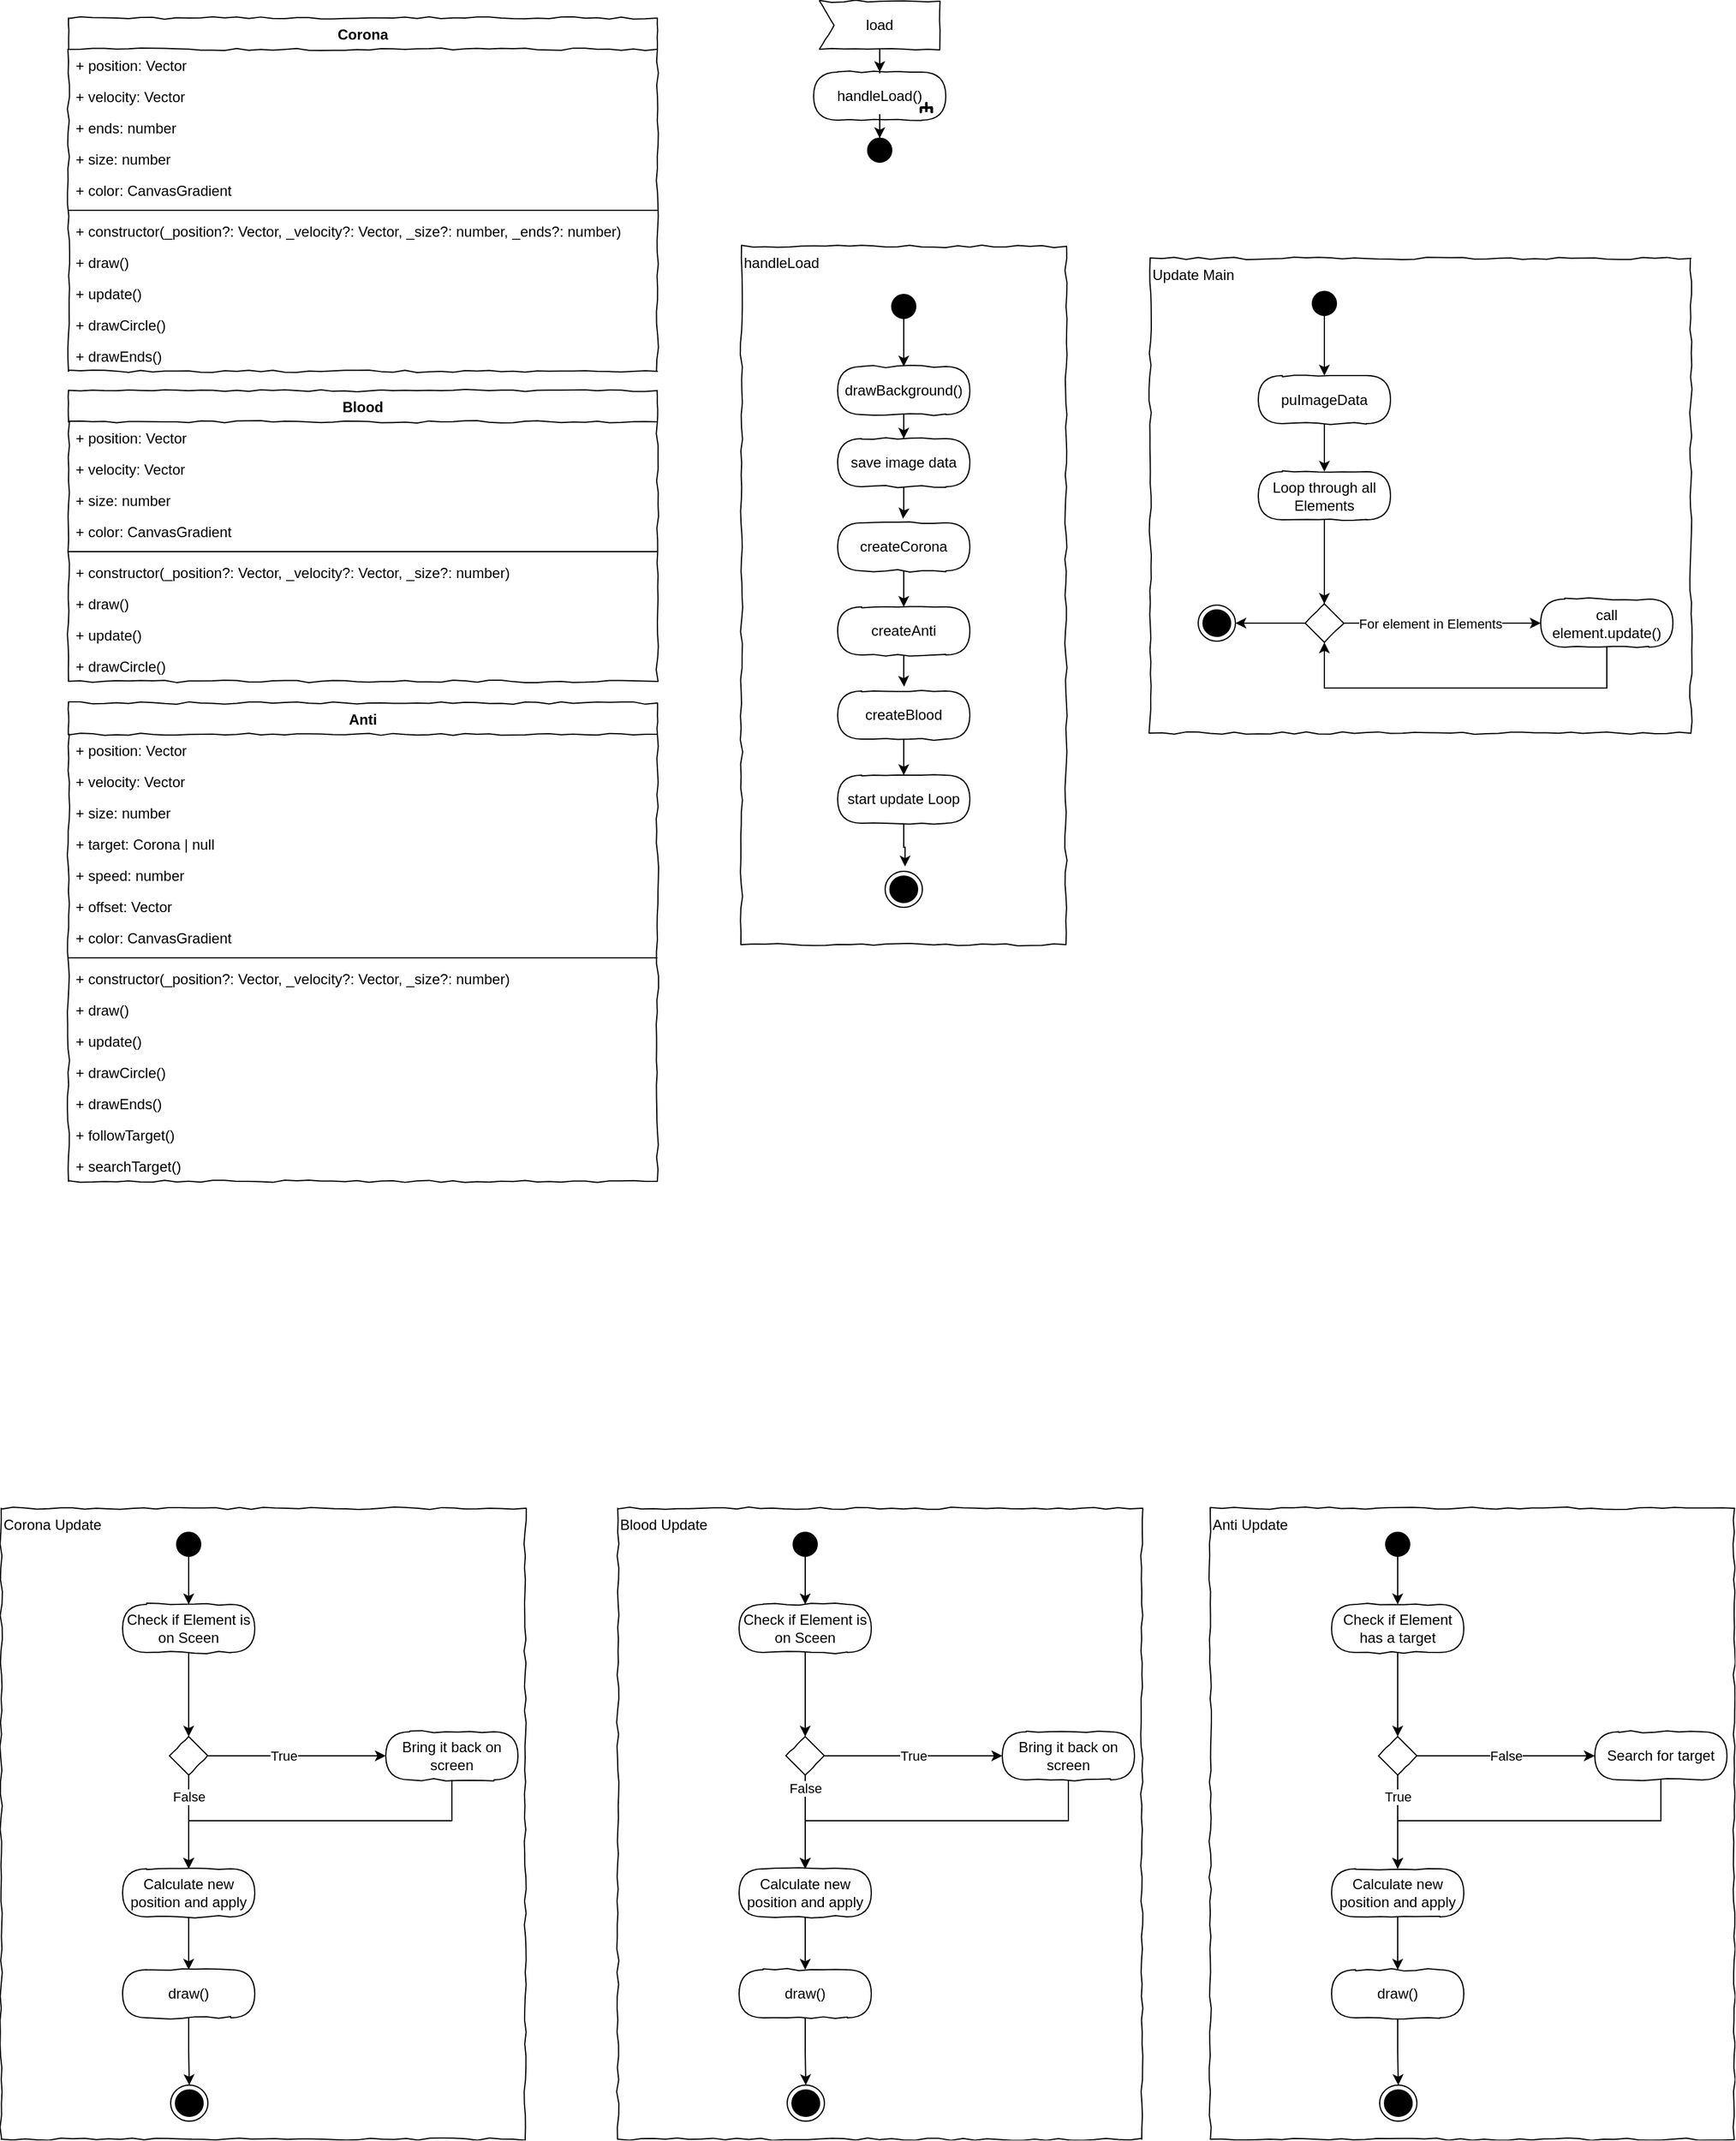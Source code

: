 <mxfile version="13.2.6" type="device"><diagram id="Jmqv2k_n5LGMrQ3V9BoK" name="Page-1"><mxGraphModel dx="981" dy="492" grid="1" gridSize="10" guides="1" tooltips="1" connect="1" arrows="1" fold="1" page="1" pageScale="1" pageWidth="827" pageHeight="1169" math="0" shadow="0"><root><mxCell id="0"/><mxCell id="1" parent="0"/><mxCell id="acN4KomLEDvHLI74Q-BZ-27" value="handleLoad()" style="rounded=1;whiteSpace=wrap;html=1;absoluteArcSize=1;arcSize=50;strokeWidth=1;shadow=0;comic=1;" vertex="1" parent="1"><mxGeometry x="770" y="135" width="110" height="40" as="geometry"/></mxCell><mxCell id="gX-Xz9uTPRqFgF2IuWRp-1" value="Corona" style="swimlane;fontStyle=1;align=center;verticalAlign=top;childLayout=stackLayout;horizontal=1;startSize=26;horizontalStack=0;resizeParent=1;resizeParentMax=0;resizeLast=0;collapsible=1;marginBottom=0;rounded=0;shadow=0;comic=1;strokeWidth=1;" parent="1" vertex="1"><mxGeometry x="150" y="90" width="490" height="294" as="geometry"><mxRectangle x="20" y="670" width="90" height="26" as="alternateBounds"/></mxGeometry></mxCell><mxCell id="gX-Xz9uTPRqFgF2IuWRp-6" value="+ position: Vector" style="text;strokeColor=none;fillColor=none;align=left;verticalAlign=top;spacingLeft=4;spacingRight=4;overflow=hidden;rotatable=0;points=[[0,0.5],[1,0.5]];portConstraint=eastwest;" parent="gX-Xz9uTPRqFgF2IuWRp-1" vertex="1"><mxGeometry y="26" width="490" height="26" as="geometry"/></mxCell><mxCell id="gX-Xz9uTPRqFgF2IuWRp-2" value="+ velocity: Vector" style="text;strokeColor=none;fillColor=none;align=left;verticalAlign=top;spacingLeft=4;spacingRight=4;overflow=hidden;rotatable=0;points=[[0,0.5],[1,0.5]];portConstraint=eastwest;" parent="gX-Xz9uTPRqFgF2IuWRp-1" vertex="1"><mxGeometry y="52" width="490" height="26" as="geometry"/></mxCell><mxCell id="gX-Xz9uTPRqFgF2IuWRp-5" value="+ ends: number" style="text;strokeColor=none;fillColor=none;align=left;verticalAlign=top;spacingLeft=4;spacingRight=4;overflow=hidden;rotatable=0;points=[[0,0.5],[1,0.5]];portConstraint=eastwest;" parent="gX-Xz9uTPRqFgF2IuWRp-1" vertex="1"><mxGeometry y="78" width="490" height="26" as="geometry"/></mxCell><mxCell id="gX-Xz9uTPRqFgF2IuWRp-4" value="+ size: number" style="text;strokeColor=none;fillColor=none;align=left;verticalAlign=top;spacingLeft=4;spacingRight=4;overflow=hidden;rotatable=0;points=[[0,0.5],[1,0.5]];portConstraint=eastwest;" parent="gX-Xz9uTPRqFgF2IuWRp-1" vertex="1"><mxGeometry y="104" width="490" height="26" as="geometry"/></mxCell><mxCell id="gX-Xz9uTPRqFgF2IuWRp-7" value="+ color: CanvasGradient" style="text;strokeColor=none;fillColor=none;align=left;verticalAlign=top;spacingLeft=4;spacingRight=4;overflow=hidden;rotatable=0;points=[[0,0.5],[1,0.5]];portConstraint=eastwest;" parent="gX-Xz9uTPRqFgF2IuWRp-1" vertex="1"><mxGeometry y="130" width="490" height="26" as="geometry"/></mxCell><mxCell id="gX-Xz9uTPRqFgF2IuWRp-3" value="" style="line;strokeWidth=1;fillColor=none;align=left;verticalAlign=middle;spacingTop=-1;spacingLeft=3;spacingRight=3;rotatable=0;labelPosition=right;points=[];portConstraint=eastwest;" parent="gX-Xz9uTPRqFgF2IuWRp-1" vertex="1"><mxGeometry y="156" width="490" height="8" as="geometry"/></mxCell><mxCell id="gX-Xz9uTPRqFgF2IuWRp-8" value="+ constructor(_position?: Vector, _velocity?: Vector, _size?: number, _ends?: number)" style="text;strokeColor=none;fillColor=none;align=left;verticalAlign=top;spacingLeft=4;spacingRight=4;overflow=hidden;rotatable=0;points=[[0,0.5],[1,0.5]];portConstraint=eastwest;" parent="gX-Xz9uTPRqFgF2IuWRp-1" vertex="1"><mxGeometry y="164" width="490" height="26" as="geometry"/></mxCell><mxCell id="gX-Xz9uTPRqFgF2IuWRp-9" value="+ draw()" style="text;strokeColor=none;fillColor=none;align=left;verticalAlign=top;spacingLeft=4;spacingRight=4;overflow=hidden;rotatable=0;points=[[0,0.5],[1,0.5]];portConstraint=eastwest;" parent="gX-Xz9uTPRqFgF2IuWRp-1" vertex="1"><mxGeometry y="190" width="490" height="26" as="geometry"/></mxCell><mxCell id="gX-Xz9uTPRqFgF2IuWRp-10" value="+ update()" style="text;strokeColor=none;fillColor=none;align=left;verticalAlign=top;spacingLeft=4;spacingRight=4;overflow=hidden;rotatable=0;points=[[0,0.5],[1,0.5]];portConstraint=eastwest;" parent="gX-Xz9uTPRqFgF2IuWRp-1" vertex="1"><mxGeometry y="216" width="490" height="26" as="geometry"/></mxCell><mxCell id="gX-Xz9uTPRqFgF2IuWRp-11" value="+ drawCircle()" style="text;strokeColor=none;fillColor=none;align=left;verticalAlign=top;spacingLeft=4;spacingRight=4;overflow=hidden;rotatable=0;points=[[0,0.5],[1,0.5]];portConstraint=eastwest;" parent="gX-Xz9uTPRqFgF2IuWRp-1" vertex="1"><mxGeometry y="242" width="490" height="26" as="geometry"/></mxCell><mxCell id="gX-Xz9uTPRqFgF2IuWRp-12" value="+ drawEnds()" style="text;strokeColor=none;fillColor=none;align=left;verticalAlign=top;spacingLeft=4;spacingRight=4;overflow=hidden;rotatable=0;points=[[0,0.5],[1,0.5]];portConstraint=eastwest;" parent="gX-Xz9uTPRqFgF2IuWRp-1" vertex="1"><mxGeometry y="268" width="490" height="26" as="geometry"/></mxCell><mxCell id="gX-Xz9uTPRqFgF2IuWRp-16" value="Blood" style="swimlane;fontStyle=1;align=center;verticalAlign=top;childLayout=stackLayout;horizontal=1;startSize=26;horizontalStack=0;resizeParent=1;resizeParentMax=0;resizeLast=0;collapsible=1;marginBottom=0;rounded=0;shadow=0;comic=1;strokeWidth=1;" parent="1" vertex="1"><mxGeometry x="150" y="400" width="490" height="242" as="geometry"><mxRectangle x="20" y="670" width="90" height="26" as="alternateBounds"/></mxGeometry></mxCell><mxCell id="gX-Xz9uTPRqFgF2IuWRp-17" value="+ position: Vector" style="text;strokeColor=none;fillColor=none;align=left;verticalAlign=top;spacingLeft=4;spacingRight=4;overflow=hidden;rotatable=0;points=[[0,0.5],[1,0.5]];portConstraint=eastwest;" parent="gX-Xz9uTPRqFgF2IuWRp-16" vertex="1"><mxGeometry y="26" width="490" height="26" as="geometry"/></mxCell><mxCell id="gX-Xz9uTPRqFgF2IuWRp-19" value="+ velocity: Vector" style="text;strokeColor=none;fillColor=none;align=left;verticalAlign=top;spacingLeft=4;spacingRight=4;overflow=hidden;rotatable=0;points=[[0,0.5],[1,0.5]];portConstraint=eastwest;" parent="gX-Xz9uTPRqFgF2IuWRp-16" vertex="1"><mxGeometry y="52" width="490" height="26" as="geometry"/></mxCell><mxCell id="gX-Xz9uTPRqFgF2IuWRp-20" value="+ size: number" style="text;strokeColor=none;fillColor=none;align=left;verticalAlign=top;spacingLeft=4;spacingRight=4;overflow=hidden;rotatable=0;points=[[0,0.5],[1,0.5]];portConstraint=eastwest;" parent="gX-Xz9uTPRqFgF2IuWRp-16" vertex="1"><mxGeometry y="78" width="490" height="26" as="geometry"/></mxCell><mxCell id="gX-Xz9uTPRqFgF2IuWRp-21" value="+ color: CanvasGradient" style="text;strokeColor=none;fillColor=none;align=left;verticalAlign=top;spacingLeft=4;spacingRight=4;overflow=hidden;rotatable=0;points=[[0,0.5],[1,0.5]];portConstraint=eastwest;" parent="gX-Xz9uTPRqFgF2IuWRp-16" vertex="1"><mxGeometry y="104" width="490" height="26" as="geometry"/></mxCell><mxCell id="gX-Xz9uTPRqFgF2IuWRp-22" value="" style="line;strokeWidth=1;fillColor=none;align=left;verticalAlign=middle;spacingTop=-1;spacingLeft=3;spacingRight=3;rotatable=0;labelPosition=right;points=[];portConstraint=eastwest;" parent="gX-Xz9uTPRqFgF2IuWRp-16" vertex="1"><mxGeometry y="130" width="490" height="8" as="geometry"/></mxCell><mxCell id="gX-Xz9uTPRqFgF2IuWRp-23" value="+ constructor(_position?: Vector, _velocity?: Vector, _size?: number)" style="text;strokeColor=none;fillColor=none;align=left;verticalAlign=top;spacingLeft=4;spacingRight=4;overflow=hidden;rotatable=0;points=[[0,0.5],[1,0.5]];portConstraint=eastwest;" parent="gX-Xz9uTPRqFgF2IuWRp-16" vertex="1"><mxGeometry y="138" width="490" height="26" as="geometry"/></mxCell><mxCell id="gX-Xz9uTPRqFgF2IuWRp-24" value="+ draw()" style="text;strokeColor=none;fillColor=none;align=left;verticalAlign=top;spacingLeft=4;spacingRight=4;overflow=hidden;rotatable=0;points=[[0,0.5],[1,0.5]];portConstraint=eastwest;" parent="gX-Xz9uTPRqFgF2IuWRp-16" vertex="1"><mxGeometry y="164" width="490" height="26" as="geometry"/></mxCell><mxCell id="gX-Xz9uTPRqFgF2IuWRp-25" value="+ update()" style="text;strokeColor=none;fillColor=none;align=left;verticalAlign=top;spacingLeft=4;spacingRight=4;overflow=hidden;rotatable=0;points=[[0,0.5],[1,0.5]];portConstraint=eastwest;" parent="gX-Xz9uTPRqFgF2IuWRp-16" vertex="1"><mxGeometry y="190" width="490" height="26" as="geometry"/></mxCell><mxCell id="gX-Xz9uTPRqFgF2IuWRp-26" value="+ drawCircle()" style="text;strokeColor=none;fillColor=none;align=left;verticalAlign=top;spacingLeft=4;spacingRight=4;overflow=hidden;rotatable=0;points=[[0,0.5],[1,0.5]];portConstraint=eastwest;" parent="gX-Xz9uTPRqFgF2IuWRp-16" vertex="1"><mxGeometry y="216" width="490" height="26" as="geometry"/></mxCell><mxCell id="gX-Xz9uTPRqFgF2IuWRp-28" value="Anti" style="swimlane;fontStyle=1;align=center;verticalAlign=top;childLayout=stackLayout;horizontal=1;startSize=26;horizontalStack=0;resizeParent=1;resizeParentMax=0;resizeLast=0;collapsible=1;marginBottom=0;rounded=0;shadow=0;comic=1;strokeWidth=1;" parent="1" vertex="1"><mxGeometry x="150" y="660" width="490" height="398" as="geometry"><mxRectangle x="20" y="670" width="90" height="26" as="alternateBounds"/></mxGeometry></mxCell><mxCell id="gX-Xz9uTPRqFgF2IuWRp-29" value="+ position: Vector" style="text;strokeColor=none;fillColor=none;align=left;verticalAlign=top;spacingLeft=4;spacingRight=4;overflow=hidden;rotatable=0;points=[[0,0.5],[1,0.5]];portConstraint=eastwest;" parent="gX-Xz9uTPRqFgF2IuWRp-28" vertex="1"><mxGeometry y="26" width="490" height="26" as="geometry"/></mxCell><mxCell id="gX-Xz9uTPRqFgF2IuWRp-31" value="+ velocity: Vector" style="text;strokeColor=none;fillColor=none;align=left;verticalAlign=top;spacingLeft=4;spacingRight=4;overflow=hidden;rotatable=0;points=[[0,0.5],[1,0.5]];portConstraint=eastwest;" parent="gX-Xz9uTPRqFgF2IuWRp-28" vertex="1"><mxGeometry y="52" width="490" height="26" as="geometry"/></mxCell><mxCell id="gX-Xz9uTPRqFgF2IuWRp-32" value="+ size: number" style="text;strokeColor=none;fillColor=none;align=left;verticalAlign=top;spacingLeft=4;spacingRight=4;overflow=hidden;rotatable=0;points=[[0,0.5],[1,0.5]];portConstraint=eastwest;" parent="gX-Xz9uTPRqFgF2IuWRp-28" vertex="1"><mxGeometry y="78" width="490" height="26" as="geometry"/></mxCell><mxCell id="gX-Xz9uTPRqFgF2IuWRp-30" value="+ target: Corona | null" style="text;strokeColor=none;fillColor=none;align=left;verticalAlign=top;spacingLeft=4;spacingRight=4;overflow=hidden;rotatable=0;points=[[0,0.5],[1,0.5]];portConstraint=eastwest;" parent="gX-Xz9uTPRqFgF2IuWRp-28" vertex="1"><mxGeometry y="104" width="490" height="26" as="geometry"/></mxCell><mxCell id="gX-Xz9uTPRqFgF2IuWRp-41" value="+ speed: number" style="text;strokeColor=none;fillColor=none;align=left;verticalAlign=top;spacingLeft=4;spacingRight=4;overflow=hidden;rotatable=0;points=[[0,0.5],[1,0.5]];portConstraint=eastwest;" parent="gX-Xz9uTPRqFgF2IuWRp-28" vertex="1"><mxGeometry y="130" width="490" height="26" as="geometry"/></mxCell><mxCell id="gX-Xz9uTPRqFgF2IuWRp-42" value="+ offset: Vector" style="text;strokeColor=none;fillColor=none;align=left;verticalAlign=top;spacingLeft=4;spacingRight=4;overflow=hidden;rotatable=0;points=[[0,0.5],[1,0.5]];portConstraint=eastwest;" parent="gX-Xz9uTPRqFgF2IuWRp-28" vertex="1"><mxGeometry y="156" width="490" height="26" as="geometry"/></mxCell><mxCell id="gX-Xz9uTPRqFgF2IuWRp-33" value="+ color: CanvasGradient" style="text;strokeColor=none;fillColor=none;align=left;verticalAlign=top;spacingLeft=4;spacingRight=4;overflow=hidden;rotatable=0;points=[[0,0.5],[1,0.5]];portConstraint=eastwest;" parent="gX-Xz9uTPRqFgF2IuWRp-28" vertex="1"><mxGeometry y="182" width="490" height="26" as="geometry"/></mxCell><mxCell id="gX-Xz9uTPRqFgF2IuWRp-34" value="" style="line;strokeWidth=1;fillColor=none;align=left;verticalAlign=middle;spacingTop=-1;spacingLeft=3;spacingRight=3;rotatable=0;labelPosition=right;points=[];portConstraint=eastwest;" parent="gX-Xz9uTPRqFgF2IuWRp-28" vertex="1"><mxGeometry y="208" width="490" height="8" as="geometry"/></mxCell><mxCell id="gX-Xz9uTPRqFgF2IuWRp-35" value="+ constructor(_position?: Vector, _velocity?: Vector, _size?: number)" style="text;strokeColor=none;fillColor=none;align=left;verticalAlign=top;spacingLeft=4;spacingRight=4;overflow=hidden;rotatable=0;points=[[0,0.5],[1,0.5]];portConstraint=eastwest;" parent="gX-Xz9uTPRqFgF2IuWRp-28" vertex="1"><mxGeometry y="216" width="490" height="26" as="geometry"/></mxCell><mxCell id="gX-Xz9uTPRqFgF2IuWRp-36" value="+ draw()" style="text;strokeColor=none;fillColor=none;align=left;verticalAlign=top;spacingLeft=4;spacingRight=4;overflow=hidden;rotatable=0;points=[[0,0.5],[1,0.5]];portConstraint=eastwest;" parent="gX-Xz9uTPRqFgF2IuWRp-28" vertex="1"><mxGeometry y="242" width="490" height="26" as="geometry"/></mxCell><mxCell id="gX-Xz9uTPRqFgF2IuWRp-37" value="+ update()" style="text;strokeColor=none;fillColor=none;align=left;verticalAlign=top;spacingLeft=4;spacingRight=4;overflow=hidden;rotatable=0;points=[[0,0.5],[1,0.5]];portConstraint=eastwest;" parent="gX-Xz9uTPRqFgF2IuWRp-28" vertex="1"><mxGeometry y="268" width="490" height="26" as="geometry"/></mxCell><mxCell id="gX-Xz9uTPRqFgF2IuWRp-38" value="+ drawCircle()" style="text;strokeColor=none;fillColor=none;align=left;verticalAlign=top;spacingLeft=4;spacingRight=4;overflow=hidden;rotatable=0;points=[[0,0.5],[1,0.5]];portConstraint=eastwest;" parent="gX-Xz9uTPRqFgF2IuWRp-28" vertex="1"><mxGeometry y="294" width="490" height="26" as="geometry"/></mxCell><mxCell id="gX-Xz9uTPRqFgF2IuWRp-39" value="+ drawEnds()" style="text;strokeColor=none;fillColor=none;align=left;verticalAlign=top;spacingLeft=4;spacingRight=4;overflow=hidden;rotatable=0;points=[[0,0.5],[1,0.5]];portConstraint=eastwest;" parent="gX-Xz9uTPRqFgF2IuWRp-28" vertex="1"><mxGeometry y="320" width="490" height="26" as="geometry"/></mxCell><mxCell id="gX-Xz9uTPRqFgF2IuWRp-43" value="+ followTarget()" style="text;strokeColor=none;fillColor=none;align=left;verticalAlign=top;spacingLeft=4;spacingRight=4;overflow=hidden;rotatable=0;points=[[0,0.5],[1,0.5]];portConstraint=eastwest;" parent="gX-Xz9uTPRqFgF2IuWRp-28" vertex="1"><mxGeometry y="346" width="490" height="26" as="geometry"/></mxCell><mxCell id="gX-Xz9uTPRqFgF2IuWRp-44" value="+ searchTarget()" style="text;strokeColor=none;fillColor=none;align=left;verticalAlign=top;spacingLeft=4;spacingRight=4;overflow=hidden;rotatable=0;points=[[0,0.5],[1,0.5]];portConstraint=eastwest;" parent="gX-Xz9uTPRqFgF2IuWRp-28" vertex="1"><mxGeometry y="372" width="490" height="26" as="geometry"/></mxCell><mxCell id="acN4KomLEDvHLI74Q-BZ-19" value="" style="group" vertex="1" connectable="0" parent="1"><mxGeometry x="710" y="280" width="270" height="581" as="geometry"/></mxCell><mxCell id="acN4KomLEDvHLI74Q-BZ-18" value="&lt;div style=&quot;text-align: left&quot;&gt;&lt;span&gt;handleLoad&lt;/span&gt;&lt;/div&gt;" style="rounded=0;whiteSpace=wrap;html=1;shadow=0;glass=0;comic=1;strokeColor=#000000;labelPosition=center;verticalLabelPosition=middle;align=left;verticalAlign=top;absoluteArcSize=1;arcSize=50;" vertex="1" parent="acN4KomLEDvHLI74Q-BZ-19"><mxGeometry width="270" height="581" as="geometry"/></mxCell><mxCell id="acN4KomLEDvHLI74Q-BZ-2" value="" style="ellipse;whiteSpace=wrap;html=1;rounded=0;shadow=0;comic=0;labelBackgroundColor=none;strokeColor=#000000;strokeWidth=1;fillColor=#000000;fontFamily=Verdana;fontSize=12;fontColor=#000000;align=center;comic=1" vertex="1" parent="acN4KomLEDvHLI74Q-BZ-19"><mxGeometry x="125" y="40" width="20" height="20" as="geometry"/></mxCell><mxCell id="acN4KomLEDvHLI74Q-BZ-3" value="drawBackground()" style="rounded=1;whiteSpace=wrap;html=1;absoluteArcSize=1;arcSize=50;strokeWidth=1;shadow=0;comic=1;" vertex="1" parent="acN4KomLEDvHLI74Q-BZ-19"><mxGeometry x="80" y="100" width="110" height="40" as="geometry"/></mxCell><mxCell id="acN4KomLEDvHLI74Q-BZ-10" style="edgeStyle=orthogonalEdgeStyle;rounded=0;orthogonalLoop=1;jettySize=auto;html=1;" edge="1" parent="acN4KomLEDvHLI74Q-BZ-19" source="acN4KomLEDvHLI74Q-BZ-2" target="acN4KomLEDvHLI74Q-BZ-3"><mxGeometry relative="1" as="geometry"/></mxCell><mxCell id="acN4KomLEDvHLI74Q-BZ-4" value="save image data" style="rounded=1;whiteSpace=wrap;html=1;absoluteArcSize=1;arcSize=50;strokeWidth=1;shadow=0;comic=1;" vertex="1" parent="acN4KomLEDvHLI74Q-BZ-19"><mxGeometry x="80" y="160" width="110" height="40" as="geometry"/></mxCell><mxCell id="acN4KomLEDvHLI74Q-BZ-12" style="edgeStyle=orthogonalEdgeStyle;rounded=0;orthogonalLoop=1;jettySize=auto;html=1;entryX=0.5;entryY=0;entryDx=0;entryDy=0;" edge="1" parent="acN4KomLEDvHLI74Q-BZ-19" source="acN4KomLEDvHLI74Q-BZ-3" target="acN4KomLEDvHLI74Q-BZ-4"><mxGeometry relative="1" as="geometry"/></mxCell><mxCell id="acN4KomLEDvHLI74Q-BZ-5" value="createCorona" style="rounded=1;whiteSpace=wrap;html=1;absoluteArcSize=1;arcSize=50;strokeWidth=1;shadow=0;comic=1;" vertex="1" parent="acN4KomLEDvHLI74Q-BZ-19"><mxGeometry x="80" y="230" width="110" height="40" as="geometry"/></mxCell><mxCell id="acN4KomLEDvHLI74Q-BZ-13" style="edgeStyle=orthogonalEdgeStyle;rounded=0;orthogonalLoop=1;jettySize=auto;html=1;entryX=0.494;entryY=-0.083;entryDx=0;entryDy=0;entryPerimeter=0;" edge="1" parent="acN4KomLEDvHLI74Q-BZ-19" source="acN4KomLEDvHLI74Q-BZ-4" target="acN4KomLEDvHLI74Q-BZ-5"><mxGeometry relative="1" as="geometry"/></mxCell><mxCell id="acN4KomLEDvHLI74Q-BZ-6" value="createAnti" style="rounded=1;whiteSpace=wrap;html=1;absoluteArcSize=1;arcSize=50;strokeWidth=1;shadow=0;comic=1;" vertex="1" parent="acN4KomLEDvHLI74Q-BZ-19"><mxGeometry x="80" y="300" width="110" height="40" as="geometry"/></mxCell><mxCell id="acN4KomLEDvHLI74Q-BZ-14" style="edgeStyle=orthogonalEdgeStyle;rounded=0;orthogonalLoop=1;jettySize=auto;html=1;entryX=0.5;entryY=0;entryDx=0;entryDy=0;" edge="1" parent="acN4KomLEDvHLI74Q-BZ-19" source="acN4KomLEDvHLI74Q-BZ-5" target="acN4KomLEDvHLI74Q-BZ-6"><mxGeometry relative="1" as="geometry"/></mxCell><mxCell id="acN4KomLEDvHLI74Q-BZ-7" value="createBlood" style="rounded=1;whiteSpace=wrap;html=1;absoluteArcSize=1;arcSize=50;strokeWidth=1;shadow=0;comic=1;" vertex="1" parent="acN4KomLEDvHLI74Q-BZ-19"><mxGeometry x="80" y="370" width="110" height="40" as="geometry"/></mxCell><mxCell id="acN4KomLEDvHLI74Q-BZ-15" style="edgeStyle=orthogonalEdgeStyle;rounded=0;orthogonalLoop=1;jettySize=auto;html=1;entryX=0.503;entryY=-0.092;entryDx=0;entryDy=0;entryPerimeter=0;" edge="1" parent="acN4KomLEDvHLI74Q-BZ-19" source="acN4KomLEDvHLI74Q-BZ-6" target="acN4KomLEDvHLI74Q-BZ-7"><mxGeometry relative="1" as="geometry"/></mxCell><mxCell id="acN4KomLEDvHLI74Q-BZ-8" value="start update Loop" style="rounded=1;whiteSpace=wrap;html=1;absoluteArcSize=1;arcSize=50;strokeWidth=1;shadow=0;comic=1;" vertex="1" parent="acN4KomLEDvHLI74Q-BZ-19"><mxGeometry x="80" y="440" width="110" height="40" as="geometry"/></mxCell><mxCell id="acN4KomLEDvHLI74Q-BZ-16" style="edgeStyle=orthogonalEdgeStyle;rounded=0;orthogonalLoop=1;jettySize=auto;html=1;entryX=0.5;entryY=0;entryDx=0;entryDy=0;" edge="1" parent="acN4KomLEDvHLI74Q-BZ-19" source="acN4KomLEDvHLI74Q-BZ-7" target="acN4KomLEDvHLI74Q-BZ-8"><mxGeometry relative="1" as="geometry"/></mxCell><mxCell id="acN4KomLEDvHLI74Q-BZ-9" value="" style="ellipse;html=1;shape=endState;fillColor=#000000;strokeColor=#000000;comic=1" vertex="1" parent="acN4KomLEDvHLI74Q-BZ-19"><mxGeometry x="119.5" y="520" width="31" height="30" as="geometry"/></mxCell><mxCell id="acN4KomLEDvHLI74Q-BZ-17" style="edgeStyle=orthogonalEdgeStyle;rounded=0;orthogonalLoop=1;jettySize=auto;html=1;entryX=0.535;entryY=-0.132;entryDx=0;entryDy=0;entryPerimeter=0;" edge="1" parent="acN4KomLEDvHLI74Q-BZ-19" source="acN4KomLEDvHLI74Q-BZ-8" target="acN4KomLEDvHLI74Q-BZ-9"><mxGeometry relative="1" as="geometry"/></mxCell><mxCell id="acN4KomLEDvHLI74Q-BZ-28" style="edgeStyle=orthogonalEdgeStyle;rounded=0;orthogonalLoop=1;jettySize=auto;html=1;entryX=0.5;entryY=0;entryDx=0;entryDy=0;" edge="1" parent="1" source="acN4KomLEDvHLI74Q-BZ-20" target="acN4KomLEDvHLI74Q-BZ-27"><mxGeometry relative="1" as="geometry"/></mxCell><mxCell id="acN4KomLEDvHLI74Q-BZ-20" value="load" style="shape=mxgraph.sysml.accEvent;flipH=0;whiteSpace=wrap;align=center;shadow=0;strokeWidth=1;comic=1" vertex="1" parent="1"><mxGeometry x="775" y="76" width="100" height="40" as="geometry"/></mxCell><mxCell id="acN4KomLEDvHLI74Q-BZ-21" value="" style="ellipse;whiteSpace=wrap;html=1;rounded=0;shadow=0;comic=0;labelBackgroundColor=none;strokeColor=#000000;strokeWidth=1;fillColor=#000000;fontFamily=Verdana;fontSize=12;fontColor=#000000;align=center;comic=1" vertex="1" parent="1"><mxGeometry x="815" y="190" width="20" height="20" as="geometry"/></mxCell><mxCell id="acN4KomLEDvHLI74Q-BZ-24" value="" style="strokeWidth=2;html=1;shape=mxgraph.flowchart.annotation_2;align=left;rounded=1;comic=1;rotation=90;" vertex="1" parent="1"><mxGeometry x="860" y="160" width="7.5" height="9" as="geometry"/></mxCell><mxCell id="acN4KomLEDvHLI74Q-BZ-25" value="" style="endArrow=none;html=1;entryX=0.508;entryY=0.487;entryPerimeter=0;exitX=1;exitY=0.5;exitPerimeter=0;strokeWidth=2;" edge="1" parent="1" source="acN4KomLEDvHLI74Q-BZ-24" target="acN4KomLEDvHLI74Q-BZ-24"><mxGeometry width="50" height="50" relative="1" as="geometry"><mxPoint x="833.667" y="160.6" as="sourcePoint"/><mxPoint x="850.333" y="190.6" as="targetPoint"/></mxGeometry></mxCell><mxCell id="acN4KomLEDvHLI74Q-BZ-29" style="edgeStyle=orthogonalEdgeStyle;rounded=0;orthogonalLoop=1;jettySize=auto;html=1;entryX=0.5;entryY=0;entryDx=0;entryDy=0;" edge="1" parent="1" source="acN4KomLEDvHLI74Q-BZ-27" target="acN4KomLEDvHLI74Q-BZ-21"><mxGeometry relative="1" as="geometry"/></mxCell><mxCell id="acN4KomLEDvHLI74Q-BZ-45" value="" style="group" vertex="1" connectable="0" parent="1"><mxGeometry x="1050" y="290" width="450" height="395" as="geometry"/></mxCell><mxCell id="acN4KomLEDvHLI74Q-BZ-44" value="&lt;div style=&quot;text-align: left&quot;&gt;&lt;span&gt;Update Main&lt;/span&gt;&lt;/div&gt;" style="rounded=0;whiteSpace=wrap;html=1;shadow=0;glass=0;comic=1;strokeColor=#000000;labelPosition=center;verticalLabelPosition=middle;align=left;verticalAlign=top;absoluteArcSize=1;arcSize=50;" vertex="1" parent="acN4KomLEDvHLI74Q-BZ-45"><mxGeometry width="450" height="395" as="geometry"/></mxCell><mxCell id="acN4KomLEDvHLI74Q-BZ-30" value="" style="ellipse;whiteSpace=wrap;html=1;rounded=0;shadow=0;comic=0;labelBackgroundColor=none;strokeColor=#000000;strokeWidth=1;fillColor=#000000;fontFamily=Verdana;fontSize=12;fontColor=#000000;align=center;comic=1" vertex="1" parent="acN4KomLEDvHLI74Q-BZ-45"><mxGeometry x="135" y="27.5" width="20" height="20" as="geometry"/></mxCell><mxCell id="acN4KomLEDvHLI74Q-BZ-31" value="puImageData" style="rounded=1;whiteSpace=wrap;html=1;absoluteArcSize=1;arcSize=50;strokeWidth=1;shadow=0;comic=1;" vertex="1" parent="acN4KomLEDvHLI74Q-BZ-45"><mxGeometry x="90" y="97.5" width="110" height="40" as="geometry"/></mxCell><mxCell id="acN4KomLEDvHLI74Q-BZ-39" style="edgeStyle=orthogonalEdgeStyle;rounded=0;orthogonalLoop=1;jettySize=auto;html=1;entryX=0.5;entryY=0;entryDx=0;entryDy=0;" edge="1" parent="acN4KomLEDvHLI74Q-BZ-45" source="acN4KomLEDvHLI74Q-BZ-30" target="acN4KomLEDvHLI74Q-BZ-31"><mxGeometry relative="1" as="geometry"/></mxCell><mxCell id="acN4KomLEDvHLI74Q-BZ-32" value="Loop through all Elements" style="rounded=1;whiteSpace=wrap;html=1;absoluteArcSize=1;arcSize=50;strokeWidth=1;shadow=0;comic=1;" vertex="1" parent="acN4KomLEDvHLI74Q-BZ-45"><mxGeometry x="90" y="177.5" width="110" height="40" as="geometry"/></mxCell><mxCell id="acN4KomLEDvHLI74Q-BZ-40" style="edgeStyle=orthogonalEdgeStyle;rounded=0;orthogonalLoop=1;jettySize=auto;html=1;entryX=0.5;entryY=0;entryDx=0;entryDy=0;" edge="1" parent="acN4KomLEDvHLI74Q-BZ-45" source="acN4KomLEDvHLI74Q-BZ-31" target="acN4KomLEDvHLI74Q-BZ-32"><mxGeometry relative="1" as="geometry"/></mxCell><mxCell id="acN4KomLEDvHLI74Q-BZ-33" value="" style="rhombus;whiteSpace=wrap;html=1;rounded=0;shadow=0;glass=0;comic=1;strokeColor=#000000;align=left;" vertex="1" parent="acN4KomLEDvHLI74Q-BZ-45"><mxGeometry x="129" y="287.5" width="32" height="32" as="geometry"/></mxCell><mxCell id="acN4KomLEDvHLI74Q-BZ-41" style="edgeStyle=orthogonalEdgeStyle;rounded=0;orthogonalLoop=1;jettySize=auto;html=1;entryX=0.5;entryY=0;entryDx=0;entryDy=0;" edge="1" parent="acN4KomLEDvHLI74Q-BZ-45" source="acN4KomLEDvHLI74Q-BZ-32" target="acN4KomLEDvHLI74Q-BZ-33"><mxGeometry relative="1" as="geometry"/></mxCell><mxCell id="acN4KomLEDvHLI74Q-BZ-38" style="edgeStyle=orthogonalEdgeStyle;rounded=0;orthogonalLoop=1;jettySize=auto;html=1;entryX=0.5;entryY=1;entryDx=0;entryDy=0;" edge="1" parent="acN4KomLEDvHLI74Q-BZ-45" source="acN4KomLEDvHLI74Q-BZ-34" target="acN4KomLEDvHLI74Q-BZ-33"><mxGeometry relative="1" as="geometry"><Array as="points"><mxPoint x="380" y="357.5"/><mxPoint x="145" y="357.5"/></Array></mxGeometry></mxCell><mxCell id="acN4KomLEDvHLI74Q-BZ-34" value="call element.update()" style="rounded=1;whiteSpace=wrap;html=1;absoluteArcSize=1;arcSize=50;strokeWidth=1;shadow=0;comic=1;" vertex="1" parent="acN4KomLEDvHLI74Q-BZ-45"><mxGeometry x="325" y="283.5" width="110" height="40" as="geometry"/></mxCell><mxCell id="acN4KomLEDvHLI74Q-BZ-36" style="edgeStyle=orthogonalEdgeStyle;rounded=0;orthogonalLoop=1;jettySize=auto;html=1;entryX=0;entryY=0.5;entryDx=0;entryDy=0;" edge="1" parent="acN4KomLEDvHLI74Q-BZ-45" source="acN4KomLEDvHLI74Q-BZ-33" target="acN4KomLEDvHLI74Q-BZ-34"><mxGeometry relative="1" as="geometry"/></mxCell><mxCell id="acN4KomLEDvHLI74Q-BZ-37" value="For element in Elements" style="edgeLabel;html=1;align=center;verticalAlign=middle;resizable=0;points=[];" vertex="1" connectable="0" parent="acN4KomLEDvHLI74Q-BZ-36"><mxGeometry x="-0.122" relative="1" as="geometry"><mxPoint as="offset"/></mxGeometry></mxCell><mxCell id="acN4KomLEDvHLI74Q-BZ-35" value="" style="ellipse;html=1;shape=endState;fillColor=#000000;strokeColor=#000000;comic=1" vertex="1" parent="acN4KomLEDvHLI74Q-BZ-45"><mxGeometry x="40" y="288.5" width="31" height="30" as="geometry"/></mxCell><mxCell id="acN4KomLEDvHLI74Q-BZ-42" style="edgeStyle=orthogonalEdgeStyle;rounded=0;orthogonalLoop=1;jettySize=auto;html=1;entryX=1;entryY=0.5;entryDx=0;entryDy=0;" edge="1" parent="acN4KomLEDvHLI74Q-BZ-45" source="acN4KomLEDvHLI74Q-BZ-33" target="acN4KomLEDvHLI74Q-BZ-35"><mxGeometry relative="1" as="geometry"/></mxCell><mxCell id="acN4KomLEDvHLI74Q-BZ-77" value="" style="group" vertex="1" connectable="0" parent="1"><mxGeometry x="94" y="1330" width="436" height="525" as="geometry"/></mxCell><mxCell id="acN4KomLEDvHLI74Q-BZ-61" value="&lt;div style=&quot;text-align: left&quot;&gt;&lt;span&gt;Corona Update&lt;/span&gt;&lt;/div&gt;" style="rounded=0;whiteSpace=wrap;html=1;shadow=0;glass=0;comic=1;strokeColor=#000000;labelPosition=center;verticalLabelPosition=middle;align=left;verticalAlign=top;absoluteArcSize=1;arcSize=50;" vertex="1" parent="acN4KomLEDvHLI74Q-BZ-77"><mxGeometry width="436" height="525" as="geometry"/></mxCell><mxCell id="acN4KomLEDvHLI74Q-BZ-46" value="" style="ellipse;whiteSpace=wrap;html=1;rounded=0;shadow=0;comic=0;labelBackgroundColor=none;strokeColor=#000000;strokeWidth=1;fillColor=#000000;fontFamily=Verdana;fontSize=12;fontColor=#000000;align=center;comic=1" vertex="1" parent="acN4KomLEDvHLI74Q-BZ-77"><mxGeometry x="146" y="20" width="20" height="20" as="geometry"/></mxCell><mxCell id="acN4KomLEDvHLI74Q-BZ-47" value="Check if Element is on Sceen" style="rounded=1;whiteSpace=wrap;html=1;absoluteArcSize=1;arcSize=50;strokeWidth=1;shadow=0;comic=1;" vertex="1" parent="acN4KomLEDvHLI74Q-BZ-77"><mxGeometry x="101" y="80" width="110" height="40" as="geometry"/></mxCell><mxCell id="acN4KomLEDvHLI74Q-BZ-53" style="edgeStyle=orthogonalEdgeStyle;rounded=0;orthogonalLoop=1;jettySize=auto;html=1;entryX=0.5;entryY=0;entryDx=0;entryDy=0;" edge="1" parent="acN4KomLEDvHLI74Q-BZ-77" source="acN4KomLEDvHLI74Q-BZ-46" target="acN4KomLEDvHLI74Q-BZ-47"><mxGeometry relative="1" as="geometry"/></mxCell><mxCell id="acN4KomLEDvHLI74Q-BZ-48" value="" style="rhombus;whiteSpace=wrap;html=1;rounded=0;shadow=0;glass=0;comic=1;strokeColor=#000000;align=left;" vertex="1" parent="acN4KomLEDvHLI74Q-BZ-77"><mxGeometry x="140" y="190" width="32" height="32" as="geometry"/></mxCell><mxCell id="acN4KomLEDvHLI74Q-BZ-54" style="edgeStyle=orthogonalEdgeStyle;rounded=0;orthogonalLoop=1;jettySize=auto;html=1;entryX=0.5;entryY=0;entryDx=0;entryDy=0;" edge="1" parent="acN4KomLEDvHLI74Q-BZ-77" source="acN4KomLEDvHLI74Q-BZ-47" target="acN4KomLEDvHLI74Q-BZ-48"><mxGeometry relative="1" as="geometry"/></mxCell><mxCell id="acN4KomLEDvHLI74Q-BZ-49" value="Bring it back on screen" style="rounded=1;whiteSpace=wrap;html=1;absoluteArcSize=1;arcSize=50;strokeWidth=1;shadow=0;comic=1;" vertex="1" parent="acN4KomLEDvHLI74Q-BZ-77"><mxGeometry x="320" y="186" width="110" height="40" as="geometry"/></mxCell><mxCell id="acN4KomLEDvHLI74Q-BZ-55" style="edgeStyle=orthogonalEdgeStyle;rounded=0;orthogonalLoop=1;jettySize=auto;html=1;entryX=0;entryY=0.5;entryDx=0;entryDy=0;" edge="1" parent="acN4KomLEDvHLI74Q-BZ-77" source="acN4KomLEDvHLI74Q-BZ-48" target="acN4KomLEDvHLI74Q-BZ-49"><mxGeometry relative="1" as="geometry"/></mxCell><mxCell id="acN4KomLEDvHLI74Q-BZ-94" value="True" style="edgeLabel;html=1;align=center;verticalAlign=middle;resizable=0;points=[];" vertex="1" connectable="0" parent="acN4KomLEDvHLI74Q-BZ-55"><mxGeometry x="-0.146" relative="1" as="geometry"><mxPoint as="offset"/></mxGeometry></mxCell><mxCell id="acN4KomLEDvHLI74Q-BZ-50" value="Calculate new position and apply" style="rounded=1;whiteSpace=wrap;html=1;absoluteArcSize=1;arcSize=50;strokeWidth=1;shadow=0;comic=1;" vertex="1" parent="acN4KomLEDvHLI74Q-BZ-77"><mxGeometry x="101" y="300" width="110" height="40" as="geometry"/></mxCell><mxCell id="acN4KomLEDvHLI74Q-BZ-57" value="False" style="edgeStyle=orthogonalEdgeStyle;rounded=0;orthogonalLoop=1;jettySize=auto;html=1;entryX=0.5;entryY=0;entryDx=0;entryDy=0;" edge="1" parent="acN4KomLEDvHLI74Q-BZ-77" source="acN4KomLEDvHLI74Q-BZ-48" target="acN4KomLEDvHLI74Q-BZ-50"><mxGeometry x="-0.538" relative="1" as="geometry"><mxPoint as="offset"/></mxGeometry></mxCell><mxCell id="acN4KomLEDvHLI74Q-BZ-58" style="edgeStyle=orthogonalEdgeStyle;rounded=0;orthogonalLoop=1;jettySize=auto;html=1;entryX=0.5;entryY=0;entryDx=0;entryDy=0;" edge="1" parent="acN4KomLEDvHLI74Q-BZ-77" source="acN4KomLEDvHLI74Q-BZ-49" target="acN4KomLEDvHLI74Q-BZ-50"><mxGeometry relative="1" as="geometry"><Array as="points"><mxPoint x="375" y="260"/><mxPoint x="156" y="260"/></Array></mxGeometry></mxCell><mxCell id="acN4KomLEDvHLI74Q-BZ-51" value="draw()" style="rounded=1;whiteSpace=wrap;html=1;absoluteArcSize=1;arcSize=50;strokeWidth=1;shadow=0;comic=1;" vertex="1" parent="acN4KomLEDvHLI74Q-BZ-77"><mxGeometry x="101" y="384" width="110" height="40" as="geometry"/></mxCell><mxCell id="acN4KomLEDvHLI74Q-BZ-59" style="edgeStyle=orthogonalEdgeStyle;rounded=0;orthogonalLoop=1;jettySize=auto;html=1;entryX=0.5;entryY=0;entryDx=0;entryDy=0;" edge="1" parent="acN4KomLEDvHLI74Q-BZ-77" source="acN4KomLEDvHLI74Q-BZ-50" target="acN4KomLEDvHLI74Q-BZ-51"><mxGeometry relative="1" as="geometry"/></mxCell><mxCell id="acN4KomLEDvHLI74Q-BZ-52" value="" style="ellipse;html=1;shape=endState;fillColor=#000000;strokeColor=#000000;comic=1" vertex="1" parent="acN4KomLEDvHLI74Q-BZ-77"><mxGeometry x="141" y="480" width="31" height="30" as="geometry"/></mxCell><mxCell id="acN4KomLEDvHLI74Q-BZ-60" style="edgeStyle=orthogonalEdgeStyle;rounded=0;orthogonalLoop=1;jettySize=auto;html=1;entryX=0.5;entryY=0;entryDx=0;entryDy=0;" edge="1" parent="acN4KomLEDvHLI74Q-BZ-77" source="acN4KomLEDvHLI74Q-BZ-51" target="acN4KomLEDvHLI74Q-BZ-52"><mxGeometry relative="1" as="geometry"/></mxCell><mxCell id="acN4KomLEDvHLI74Q-BZ-78" value="&lt;div style=&quot;text-align: left&quot;&gt;&lt;span&gt;Anti Update&lt;/span&gt;&lt;/div&gt;" style="rounded=0;whiteSpace=wrap;html=1;shadow=0;glass=0;comic=1;strokeColor=#000000;labelPosition=center;verticalLabelPosition=middle;align=left;verticalAlign=top;absoluteArcSize=1;arcSize=50;" vertex="1" parent="1"><mxGeometry x="1100" y="1330" width="436" height="525" as="geometry"/></mxCell><mxCell id="acN4KomLEDvHLI74Q-BZ-79" style="edgeStyle=orthogonalEdgeStyle;rounded=0;orthogonalLoop=1;jettySize=auto;html=1;entryX=0.5;entryY=0;entryDx=0;entryDy=0;" edge="1" source="acN4KomLEDvHLI74Q-BZ-80" target="acN4KomLEDvHLI74Q-BZ-82" parent="1"><mxGeometry relative="1" as="geometry"/></mxCell><mxCell id="acN4KomLEDvHLI74Q-BZ-80" value="" style="ellipse;whiteSpace=wrap;html=1;rounded=0;shadow=0;comic=0;labelBackgroundColor=none;strokeColor=#000000;strokeWidth=1;fillColor=#000000;fontFamily=Verdana;fontSize=12;fontColor=#000000;align=center;comic=1" vertex="1" parent="1"><mxGeometry x="1246" y="1350" width="20" height="20" as="geometry"/></mxCell><mxCell id="acN4KomLEDvHLI74Q-BZ-81" style="edgeStyle=orthogonalEdgeStyle;rounded=0;orthogonalLoop=1;jettySize=auto;html=1;entryX=0.5;entryY=0;entryDx=0;entryDy=0;" edge="1" source="acN4KomLEDvHLI74Q-BZ-82" target="acN4KomLEDvHLI74Q-BZ-85" parent="1"><mxGeometry relative="1" as="geometry"/></mxCell><mxCell id="acN4KomLEDvHLI74Q-BZ-82" value="Check if Element has a target" style="rounded=1;whiteSpace=wrap;html=1;absoluteArcSize=1;arcSize=50;strokeWidth=1;shadow=0;comic=1;" vertex="1" parent="1"><mxGeometry x="1201" y="1410" width="110" height="40" as="geometry"/></mxCell><mxCell id="acN4KomLEDvHLI74Q-BZ-83" value="False" style="edgeStyle=orthogonalEdgeStyle;rounded=0;orthogonalLoop=1;jettySize=auto;html=1;entryX=0;entryY=0.5;entryDx=0;entryDy=0;" edge="1" source="acN4KomLEDvHLI74Q-BZ-85" target="acN4KomLEDvHLI74Q-BZ-87" parent="1"><mxGeometry relative="1" as="geometry"/></mxCell><mxCell id="acN4KomLEDvHLI74Q-BZ-84" value="True" style="edgeStyle=orthogonalEdgeStyle;rounded=0;orthogonalLoop=1;jettySize=auto;html=1;entryX=0.5;entryY=0;entryDx=0;entryDy=0;" edge="1" source="acN4KomLEDvHLI74Q-BZ-85" target="acN4KomLEDvHLI74Q-BZ-89" parent="1"><mxGeometry x="-0.538" relative="1" as="geometry"><mxPoint as="offset"/></mxGeometry></mxCell><mxCell id="acN4KomLEDvHLI74Q-BZ-85" value="" style="rhombus;whiteSpace=wrap;html=1;rounded=0;shadow=0;glass=0;comic=1;strokeColor=#000000;align=left;" vertex="1" parent="1"><mxGeometry x="1240" y="1520" width="32" height="32" as="geometry"/></mxCell><mxCell id="acN4KomLEDvHLI74Q-BZ-86" style="edgeStyle=orthogonalEdgeStyle;rounded=0;orthogonalLoop=1;jettySize=auto;html=1;entryX=0.5;entryY=0;entryDx=0;entryDy=0;" edge="1" source="acN4KomLEDvHLI74Q-BZ-87" target="acN4KomLEDvHLI74Q-BZ-89" parent="1"><mxGeometry relative="1" as="geometry"><Array as="points"><mxPoint x="1475" y="1590"/><mxPoint x="1256" y="1590"/></Array></mxGeometry></mxCell><mxCell id="acN4KomLEDvHLI74Q-BZ-87" value="Search for target" style="rounded=1;whiteSpace=wrap;html=1;absoluteArcSize=1;arcSize=50;strokeWidth=1;shadow=0;comic=1;" vertex="1" parent="1"><mxGeometry x="1420" y="1516" width="110" height="40" as="geometry"/></mxCell><mxCell id="acN4KomLEDvHLI74Q-BZ-88" style="edgeStyle=orthogonalEdgeStyle;rounded=0;orthogonalLoop=1;jettySize=auto;html=1;entryX=0.5;entryY=0;entryDx=0;entryDy=0;" edge="1" source="acN4KomLEDvHLI74Q-BZ-89" target="acN4KomLEDvHLI74Q-BZ-91" parent="1"><mxGeometry relative="1" as="geometry"/></mxCell><mxCell id="acN4KomLEDvHLI74Q-BZ-89" value="Calculate new position and apply" style="rounded=1;whiteSpace=wrap;html=1;absoluteArcSize=1;arcSize=50;strokeWidth=1;shadow=0;comic=1;" vertex="1" parent="1"><mxGeometry x="1201" y="1630" width="110" height="40" as="geometry"/></mxCell><mxCell id="acN4KomLEDvHLI74Q-BZ-90" style="edgeStyle=orthogonalEdgeStyle;rounded=0;orthogonalLoop=1;jettySize=auto;html=1;entryX=0.5;entryY=0;entryDx=0;entryDy=0;" edge="1" source="acN4KomLEDvHLI74Q-BZ-91" target="acN4KomLEDvHLI74Q-BZ-92" parent="1"><mxGeometry relative="1" as="geometry"/></mxCell><mxCell id="acN4KomLEDvHLI74Q-BZ-91" value="draw()" style="rounded=1;whiteSpace=wrap;html=1;absoluteArcSize=1;arcSize=50;strokeWidth=1;shadow=0;comic=1;" vertex="1" parent="1"><mxGeometry x="1201" y="1714" width="110" height="40" as="geometry"/></mxCell><mxCell id="acN4KomLEDvHLI74Q-BZ-92" value="" style="ellipse;html=1;shape=endState;fillColor=#000000;strokeColor=#000000;comic=1" vertex="1" parent="1"><mxGeometry x="1241" y="1810" width="31" height="30" as="geometry"/></mxCell><mxCell id="acN4KomLEDvHLI74Q-BZ-93" value="" style="group" vertex="1" connectable="0" parent="1"><mxGeometry x="607" y="1330" width="436" height="525" as="geometry"/></mxCell><mxCell id="acN4KomLEDvHLI74Q-BZ-62" value="&lt;div style=&quot;text-align: left&quot;&gt;&lt;span&gt;Blood Update&lt;/span&gt;&lt;/div&gt;" style="rounded=0;whiteSpace=wrap;html=1;shadow=0;glass=0;comic=1;strokeColor=#000000;labelPosition=center;verticalLabelPosition=middle;align=left;verticalAlign=top;absoluteArcSize=1;arcSize=50;" vertex="1" parent="acN4KomLEDvHLI74Q-BZ-93"><mxGeometry width="436" height="525" as="geometry"/></mxCell><mxCell id="acN4KomLEDvHLI74Q-BZ-64" value="" style="ellipse;whiteSpace=wrap;html=1;rounded=0;shadow=0;comic=0;labelBackgroundColor=none;strokeColor=#000000;strokeWidth=1;fillColor=#000000;fontFamily=Verdana;fontSize=12;fontColor=#000000;align=center;comic=1" vertex="1" parent="acN4KomLEDvHLI74Q-BZ-93"><mxGeometry x="146" y="20" width="20" height="20" as="geometry"/></mxCell><mxCell id="acN4KomLEDvHLI74Q-BZ-66" value="Check if Element is on Sceen" style="rounded=1;whiteSpace=wrap;html=1;absoluteArcSize=1;arcSize=50;strokeWidth=1;shadow=0;comic=1;" vertex="1" parent="acN4KomLEDvHLI74Q-BZ-93"><mxGeometry x="101" y="80" width="110" height="40" as="geometry"/></mxCell><mxCell id="acN4KomLEDvHLI74Q-BZ-63" style="edgeStyle=orthogonalEdgeStyle;rounded=0;orthogonalLoop=1;jettySize=auto;html=1;entryX=0.5;entryY=0;entryDx=0;entryDy=0;" edge="1" source="acN4KomLEDvHLI74Q-BZ-64" target="acN4KomLEDvHLI74Q-BZ-66" parent="acN4KomLEDvHLI74Q-BZ-93"><mxGeometry relative="1" as="geometry"/></mxCell><mxCell id="acN4KomLEDvHLI74Q-BZ-69" value="" style="rhombus;whiteSpace=wrap;html=1;rounded=0;shadow=0;glass=0;comic=1;strokeColor=#000000;align=left;" vertex="1" parent="acN4KomLEDvHLI74Q-BZ-93"><mxGeometry x="140" y="190" width="32" height="32" as="geometry"/></mxCell><mxCell id="acN4KomLEDvHLI74Q-BZ-65" style="edgeStyle=orthogonalEdgeStyle;rounded=0;orthogonalLoop=1;jettySize=auto;html=1;entryX=0.5;entryY=0;entryDx=0;entryDy=0;" edge="1" source="acN4KomLEDvHLI74Q-BZ-66" target="acN4KomLEDvHLI74Q-BZ-69" parent="acN4KomLEDvHLI74Q-BZ-93"><mxGeometry relative="1" as="geometry"/></mxCell><mxCell id="acN4KomLEDvHLI74Q-BZ-71" value="Bring it back on screen" style="rounded=1;whiteSpace=wrap;html=1;absoluteArcSize=1;arcSize=50;strokeWidth=1;shadow=0;comic=1;" vertex="1" parent="acN4KomLEDvHLI74Q-BZ-93"><mxGeometry x="320" y="186" width="110" height="40" as="geometry"/></mxCell><mxCell id="acN4KomLEDvHLI74Q-BZ-67" value="True" style="edgeStyle=orthogonalEdgeStyle;rounded=0;orthogonalLoop=1;jettySize=auto;html=1;entryX=0;entryY=0.5;entryDx=0;entryDy=0;" edge="1" source="acN4KomLEDvHLI74Q-BZ-69" target="acN4KomLEDvHLI74Q-BZ-71" parent="acN4KomLEDvHLI74Q-BZ-93"><mxGeometry relative="1" as="geometry"/></mxCell><mxCell id="acN4KomLEDvHLI74Q-BZ-73" value="Calculate new position and apply" style="rounded=1;whiteSpace=wrap;html=1;absoluteArcSize=1;arcSize=50;strokeWidth=1;shadow=0;comic=1;" vertex="1" parent="acN4KomLEDvHLI74Q-BZ-93"><mxGeometry x="101" y="300" width="110" height="40" as="geometry"/></mxCell><mxCell id="acN4KomLEDvHLI74Q-BZ-68" style="edgeStyle=orthogonalEdgeStyle;rounded=0;orthogonalLoop=1;jettySize=auto;html=1;entryX=0.5;entryY=0;entryDx=0;entryDy=0;" edge="1" source="acN4KomLEDvHLI74Q-BZ-69" target="acN4KomLEDvHLI74Q-BZ-73" parent="acN4KomLEDvHLI74Q-BZ-93"><mxGeometry relative="1" as="geometry"/></mxCell><mxCell id="acN4KomLEDvHLI74Q-BZ-95" value="False" style="edgeLabel;html=1;align=center;verticalAlign=middle;resizable=0;points=[];" vertex="1" connectable="0" parent="acN4KomLEDvHLI74Q-BZ-68"><mxGeometry x="-0.737" relative="1" as="geometry"><mxPoint as="offset"/></mxGeometry></mxCell><mxCell id="acN4KomLEDvHLI74Q-BZ-70" style="edgeStyle=orthogonalEdgeStyle;rounded=0;orthogonalLoop=1;jettySize=auto;html=1;entryX=0.5;entryY=0;entryDx=0;entryDy=0;" edge="1" source="acN4KomLEDvHLI74Q-BZ-71" target="acN4KomLEDvHLI74Q-BZ-73" parent="acN4KomLEDvHLI74Q-BZ-93"><mxGeometry relative="1" as="geometry"><Array as="points"><mxPoint x="375" y="260"/><mxPoint x="156" y="260"/></Array></mxGeometry></mxCell><mxCell id="acN4KomLEDvHLI74Q-BZ-75" value="draw()" style="rounded=1;whiteSpace=wrap;html=1;absoluteArcSize=1;arcSize=50;strokeWidth=1;shadow=0;comic=1;" vertex="1" parent="acN4KomLEDvHLI74Q-BZ-93"><mxGeometry x="101" y="384" width="110" height="40" as="geometry"/></mxCell><mxCell id="acN4KomLEDvHLI74Q-BZ-72" style="edgeStyle=orthogonalEdgeStyle;rounded=0;orthogonalLoop=1;jettySize=auto;html=1;entryX=0.5;entryY=0;entryDx=0;entryDy=0;" edge="1" source="acN4KomLEDvHLI74Q-BZ-73" target="acN4KomLEDvHLI74Q-BZ-75" parent="acN4KomLEDvHLI74Q-BZ-93"><mxGeometry relative="1" as="geometry"/></mxCell><mxCell id="acN4KomLEDvHLI74Q-BZ-76" value="" style="ellipse;html=1;shape=endState;fillColor=#000000;strokeColor=#000000;comic=1" vertex="1" parent="acN4KomLEDvHLI74Q-BZ-93"><mxGeometry x="141" y="480" width="31" height="30" as="geometry"/></mxCell><mxCell id="acN4KomLEDvHLI74Q-BZ-74" style="edgeStyle=orthogonalEdgeStyle;rounded=0;orthogonalLoop=1;jettySize=auto;html=1;entryX=0.5;entryY=0;entryDx=0;entryDy=0;" edge="1" source="acN4KomLEDvHLI74Q-BZ-75" target="acN4KomLEDvHLI74Q-BZ-76" parent="acN4KomLEDvHLI74Q-BZ-93"><mxGeometry relative="1" as="geometry"/></mxCell></root></mxGraphModel></diagram></mxfile>